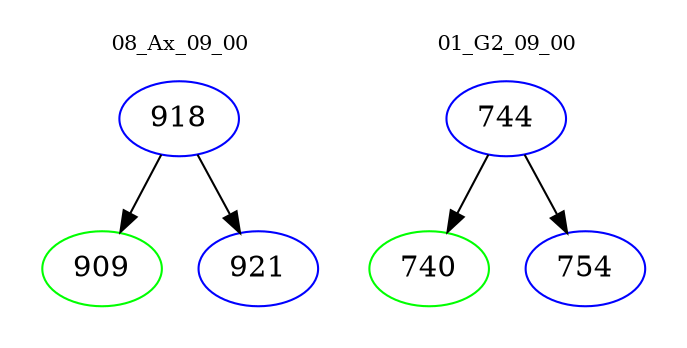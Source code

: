digraph{
subgraph cluster_0 {
color = white
label = "08_Ax_09_00";
fontsize=10;
T0_918 [label="918", color="blue"]
T0_918 -> T0_909 [color="black"]
T0_909 [label="909", color="green"]
T0_918 -> T0_921 [color="black"]
T0_921 [label="921", color="blue"]
}
subgraph cluster_1 {
color = white
label = "01_G2_09_00";
fontsize=10;
T1_744 [label="744", color="blue"]
T1_744 -> T1_740 [color="black"]
T1_740 [label="740", color="green"]
T1_744 -> T1_754 [color="black"]
T1_754 [label="754", color="blue"]
}
}
